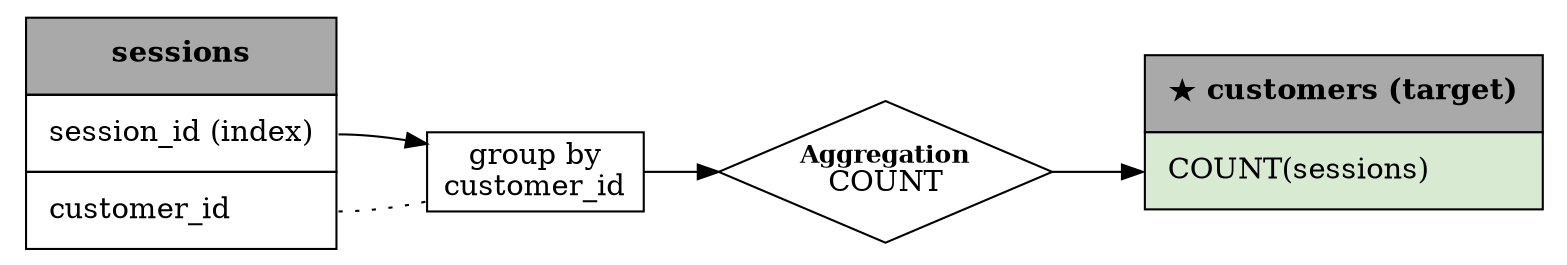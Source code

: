 digraph "COUNT(sessions)" {
	graph [bb="0,0,653,119",
		rankdir=LR
	];
	node [label="\N",
		shape=box
	];
	edge [arrowhead=none,
		dir=forward,
		style=dotted
	];
	customers	[height=1.1389,
		label=<
<TABLE BORDER="0" CELLBORDER="1" CELLSPACING="0" CELLPADDING="10">
    <TR>
        <TD colspan="1" bgcolor="#A9A9A9"><B>★ customers (target)</B></TD>
    </TR>
    <TR>
        <TD ALIGN="LEFT" port="COUNT(sessions)" BGCOLOR="#D9EAD3">COUNT(sessions)</TD>
    </TR>
</TABLE>>,
		pos="571.5,59.5",
		shape=plaintext,
		width=2.2639];
	sessions	[height=1.6528,
		label=<
<TABLE BORDER="0" CELLBORDER="1" CELLSPACING="0" CELLPADDING="10">
    <TR>
        <TD colspan="1" bgcolor="#A9A9A9"><B>sessions</B></TD>
    </TR><TR><TD ALIGN="LEFT" port="session_id">session_id (index)</TD></TR>
<TR><TD ALIGN="LEFT" port="customer_id">customer_id</TD></TR>
</TABLE>>,
		pos="69,59.5",
		shape=plaintext,
		width=1.9167];
	"COUNT(sessions)_groupby_sessions--customer_id"	[height=0.52778,
		label="group by
customer_id",
		pos="216,40.5",
		width=1.1667];
	sessions:session_id -> "COUNT(sessions)_groupby_sessions--customer_id"	[arrowhead="",
		pos="e,173.93,52.903 131,58.5 141.74,58.5 153.08,57.076 163.83,55.03",
		style=solid];
	sessions:customer_id -> "COUNT(sessions)_groupby_sessions--customer_id"	[pos="131,21.5 145.2,21.5 160.43,24.117 173.97,27.408"];
	"0_COUNT(sessions)_count"	[height=0.94444,
		label=<<FONT POINT-SIZE="12"><B>Aggregation</B><BR></BR></FONT>COUNT>,
		pos="374,40.5",
		shape=diamond,
		width=2.2222];
	"0_COUNT(sessions)_count" -> customers:"COUNT(sessions)"	[arrowhead="",
		pos="e,497.5,40.5 454.08,40.5 465.14,40.5 476.49,40.5 487.5,40.5",
		style=solid];
	"COUNT(sessions)_groupby_sessions--customer_id" -> "0_COUNT(sessions)_count"	[arrowhead="",
		pos="e,293.98,40.5 258.4,40.5 266.4,40.5 275.06,40.5 283.92,40.5",
		style=solid];
}
